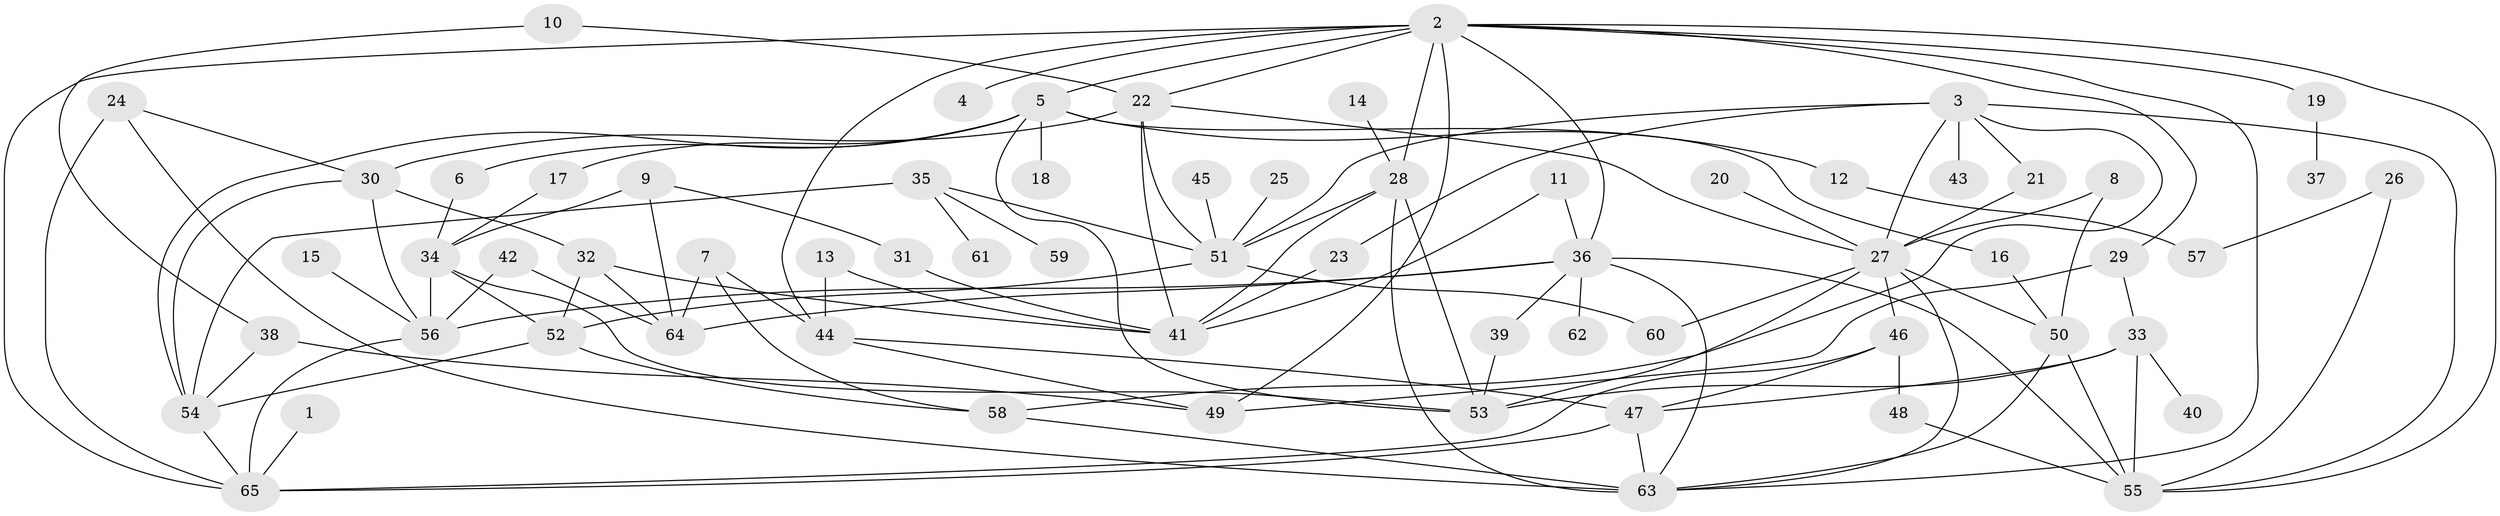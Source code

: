 // original degree distribution, {4: 0.12307692307692308, 7: 0.015384615384615385, 8: 0.015384615384615385, 3: 0.2, 6: 0.07692307692307693, 2: 0.3230769230769231, 9: 0.007692307692307693, 1: 0.19230769230769232, 5: 0.046153846153846156}
// Generated by graph-tools (version 1.1) at 2025/25/03/09/25 03:25:30]
// undirected, 65 vertices, 119 edges
graph export_dot {
graph [start="1"]
  node [color=gray90,style=filled];
  1;
  2;
  3;
  4;
  5;
  6;
  7;
  8;
  9;
  10;
  11;
  12;
  13;
  14;
  15;
  16;
  17;
  18;
  19;
  20;
  21;
  22;
  23;
  24;
  25;
  26;
  27;
  28;
  29;
  30;
  31;
  32;
  33;
  34;
  35;
  36;
  37;
  38;
  39;
  40;
  41;
  42;
  43;
  44;
  45;
  46;
  47;
  48;
  49;
  50;
  51;
  52;
  53;
  54;
  55;
  56;
  57;
  58;
  59;
  60;
  61;
  62;
  63;
  64;
  65;
  1 -- 65 [weight=1.0];
  2 -- 4 [weight=1.0];
  2 -- 5 [weight=1.0];
  2 -- 19 [weight=1.0];
  2 -- 22 [weight=1.0];
  2 -- 28 [weight=1.0];
  2 -- 29 [weight=1.0];
  2 -- 36 [weight=1.0];
  2 -- 44 [weight=1.0];
  2 -- 49 [weight=1.0];
  2 -- 55 [weight=1.0];
  2 -- 63 [weight=1.0];
  2 -- 65 [weight=1.0];
  3 -- 21 [weight=1.0];
  3 -- 23 [weight=1.0];
  3 -- 27 [weight=1.0];
  3 -- 43 [weight=1.0];
  3 -- 51 [weight=1.0];
  3 -- 55 [weight=1.0];
  3 -- 58 [weight=1.0];
  5 -- 6 [weight=1.0];
  5 -- 12 [weight=1.0];
  5 -- 16 [weight=1.0];
  5 -- 17 [weight=1.0];
  5 -- 18 [weight=1.0];
  5 -- 53 [weight=1.0];
  5 -- 54 [weight=1.0];
  6 -- 34 [weight=1.0];
  7 -- 44 [weight=1.0];
  7 -- 58 [weight=1.0];
  7 -- 64 [weight=1.0];
  8 -- 27 [weight=1.0];
  8 -- 50 [weight=1.0];
  9 -- 31 [weight=1.0];
  9 -- 34 [weight=1.0];
  9 -- 64 [weight=1.0];
  10 -- 22 [weight=1.0];
  10 -- 38 [weight=1.0];
  11 -- 36 [weight=1.0];
  11 -- 41 [weight=1.0];
  12 -- 57 [weight=1.0];
  13 -- 41 [weight=1.0];
  13 -- 44 [weight=1.0];
  14 -- 28 [weight=1.0];
  15 -- 56 [weight=1.0];
  16 -- 50 [weight=1.0];
  17 -- 34 [weight=1.0];
  19 -- 37 [weight=1.0];
  20 -- 27 [weight=1.0];
  21 -- 27 [weight=1.0];
  22 -- 27 [weight=1.0];
  22 -- 30 [weight=1.0];
  22 -- 41 [weight=1.0];
  22 -- 51 [weight=2.0];
  23 -- 41 [weight=1.0];
  24 -- 30 [weight=1.0];
  24 -- 63 [weight=1.0];
  24 -- 65 [weight=2.0];
  25 -- 51 [weight=1.0];
  26 -- 55 [weight=1.0];
  26 -- 57 [weight=1.0];
  27 -- 46 [weight=1.0];
  27 -- 50 [weight=1.0];
  27 -- 53 [weight=1.0];
  27 -- 60 [weight=1.0];
  27 -- 63 [weight=1.0];
  28 -- 41 [weight=1.0];
  28 -- 51 [weight=1.0];
  28 -- 53 [weight=1.0];
  28 -- 63 [weight=1.0];
  29 -- 33 [weight=1.0];
  29 -- 49 [weight=1.0];
  30 -- 32 [weight=1.0];
  30 -- 54 [weight=1.0];
  30 -- 56 [weight=1.0];
  31 -- 41 [weight=1.0];
  32 -- 41 [weight=1.0];
  32 -- 52 [weight=1.0];
  32 -- 64 [weight=1.0];
  33 -- 40 [weight=1.0];
  33 -- 47 [weight=1.0];
  33 -- 53 [weight=1.0];
  33 -- 55 [weight=1.0];
  34 -- 52 [weight=1.0];
  34 -- 53 [weight=1.0];
  34 -- 56 [weight=2.0];
  35 -- 51 [weight=1.0];
  35 -- 54 [weight=1.0];
  35 -- 59 [weight=1.0];
  35 -- 61 [weight=1.0];
  36 -- 39 [weight=1.0];
  36 -- 55 [weight=1.0];
  36 -- 56 [weight=1.0];
  36 -- 62 [weight=1.0];
  36 -- 63 [weight=1.0];
  36 -- 64 [weight=1.0];
  38 -- 49 [weight=1.0];
  38 -- 54 [weight=1.0];
  39 -- 53 [weight=1.0];
  42 -- 56 [weight=1.0];
  42 -- 64 [weight=1.0];
  44 -- 47 [weight=1.0];
  44 -- 49 [weight=1.0];
  45 -- 51 [weight=1.0];
  46 -- 47 [weight=1.0];
  46 -- 48 [weight=1.0];
  46 -- 65 [weight=2.0];
  47 -- 63 [weight=1.0];
  47 -- 65 [weight=2.0];
  48 -- 55 [weight=1.0];
  50 -- 55 [weight=1.0];
  50 -- 63 [weight=1.0];
  51 -- 52 [weight=1.0];
  51 -- 60 [weight=1.0];
  52 -- 54 [weight=1.0];
  52 -- 58 [weight=1.0];
  54 -- 65 [weight=2.0];
  56 -- 65 [weight=1.0];
  58 -- 63 [weight=1.0];
}
